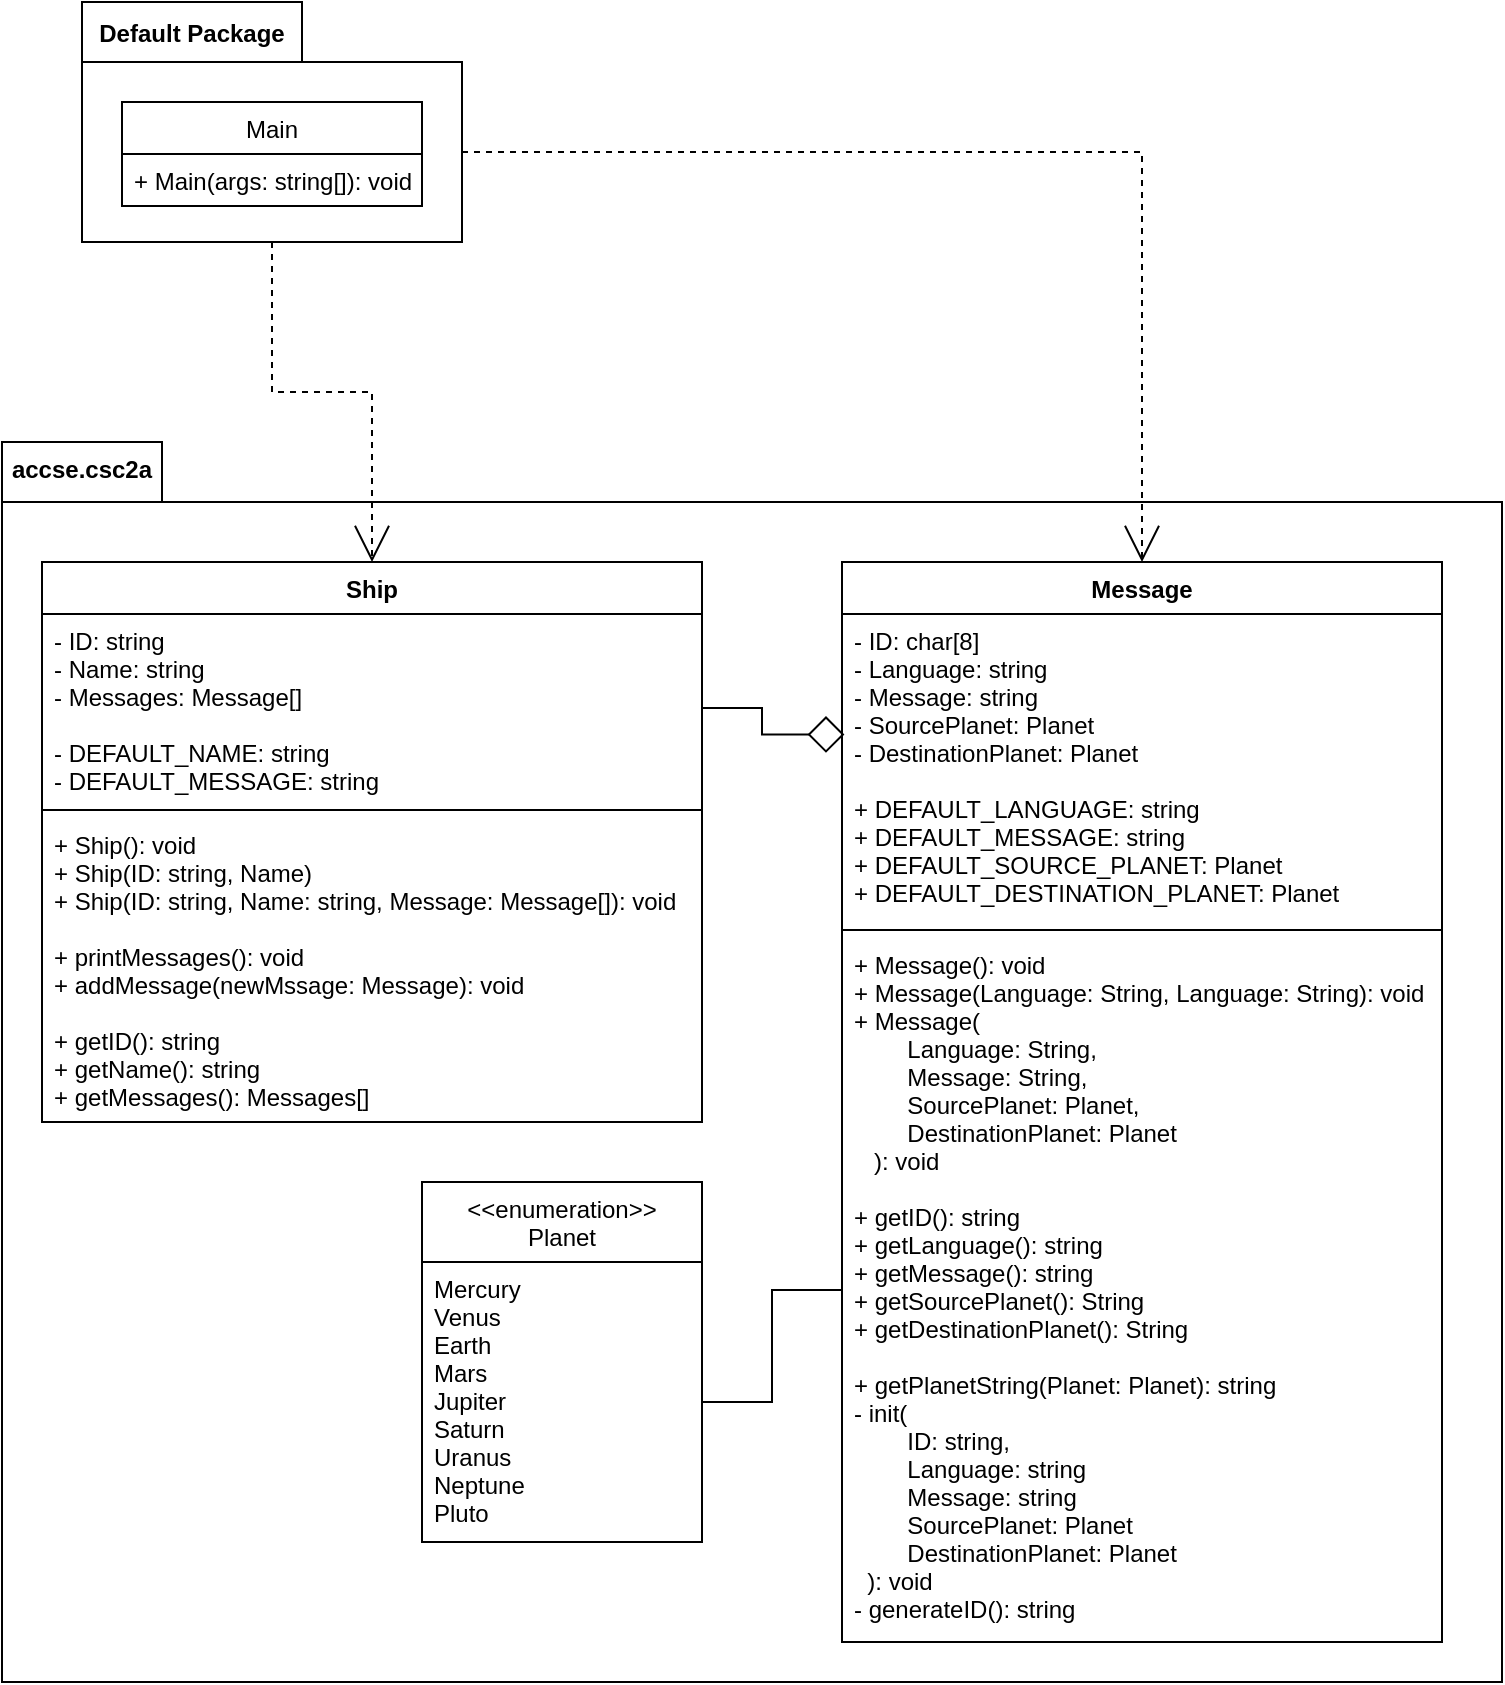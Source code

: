 <mxfile version="17.2.4" type="device"><diagram id="I7ln8QFvQoFqywVXTDl-" name="Page-1"><mxGraphModel dx="1221" dy="754" grid="1" gridSize="10" guides="1" tooltips="1" connect="1" arrows="1" fold="1" page="1" pageScale="1" pageWidth="850" pageHeight="1100" math="0" shadow="0"><root><mxCell id="0"/><mxCell id="1" parent="0"/><mxCell id="g2fUfpvkOD9KhjDh-sg5-14" value="" style="shape=folder;fontStyle=1;spacingTop=10;tabWidth=80;tabHeight=30;tabPosition=left;html=1;" parent="1" vertex="1"><mxGeometry x="50" y="400" width="750" height="620" as="geometry"/></mxCell><mxCell id="g2fUfpvkOD9KhjDh-sg5-1" value="Ship" style="swimlane;fontStyle=1;align=center;verticalAlign=top;childLayout=stackLayout;horizontal=1;startSize=26;horizontalStack=0;resizeParent=1;resizeParentMax=0;resizeLast=0;collapsible=1;marginBottom=0;" parent="1" vertex="1"><mxGeometry x="70" y="460" width="330" height="280" as="geometry"/></mxCell><mxCell id="g2fUfpvkOD9KhjDh-sg5-2" value="- ID: string&#10;- Name: string&#10;- Messages: Message[]&#10;&#10;- DEFAULT_NAME: string&#10;- DEFAULT_MESSAGE: string" style="text;strokeColor=none;fillColor=none;align=left;verticalAlign=top;spacingLeft=4;spacingRight=4;overflow=hidden;rotatable=0;points=[[0,0.5],[1,0.5]];portConstraint=eastwest;" parent="g2fUfpvkOD9KhjDh-sg5-1" vertex="1"><mxGeometry y="26" width="330" height="94" as="geometry"/></mxCell><mxCell id="g2fUfpvkOD9KhjDh-sg5-3" value="" style="line;strokeWidth=1;fillColor=none;align=left;verticalAlign=middle;spacingTop=-1;spacingLeft=3;spacingRight=3;rotatable=0;labelPosition=right;points=[];portConstraint=eastwest;" parent="g2fUfpvkOD9KhjDh-sg5-1" vertex="1"><mxGeometry y="120" width="330" height="8" as="geometry"/></mxCell><mxCell id="g2fUfpvkOD9KhjDh-sg5-4" value="+ Ship(): void&#10;+ Ship(ID: string, Name)&#10;+ Ship(ID: string, Name: string, Message: Message[]): void&#10;&#10;+ printMessages(): void&#10;+ addMessage(newMssage: Message): void&#10;&#10;+ getID(): string&#10;+ getName(): string&#10;+ getMessages(): Messages[]" style="text;strokeColor=none;fillColor=none;align=left;verticalAlign=top;spacingLeft=4;spacingRight=4;overflow=hidden;rotatable=0;points=[[0,0.5],[1,0.5]];portConstraint=eastwest;" parent="g2fUfpvkOD9KhjDh-sg5-1" vertex="1"><mxGeometry y="128" width="330" height="152" as="geometry"/></mxCell><mxCell id="g2fUfpvkOD9KhjDh-sg5-15" value="accse.csc2a" style="text;align=center;fontStyle=1;verticalAlign=middle;spacingLeft=3;spacingRight=3;strokeColor=none;rotatable=0;points=[[0,0.5],[1,0.5]];portConstraint=eastwest;" parent="1" vertex="1"><mxGeometry x="50" y="400" width="80" height="26" as="geometry"/></mxCell><mxCell id="g2fUfpvkOD9KhjDh-sg5-21" value="Message" style="swimlane;fontStyle=1;align=center;verticalAlign=top;childLayout=stackLayout;horizontal=1;startSize=26;horizontalStack=0;resizeParent=1;resizeParentMax=0;resizeLast=0;collapsible=1;marginBottom=0;" parent="1" vertex="1"><mxGeometry x="470" y="460" width="300" height="540" as="geometry"/></mxCell><mxCell id="g2fUfpvkOD9KhjDh-sg5-22" value="- ID: char[8]&#10;- Language: string&#10;- Message: string&#10;- SourcePlanet: Planet&#10;- DestinationPlanet: Planet&#10; &#10;+ DEFAULT_LANGUAGE: string&#10;+ DEFAULT_MESSAGE: string&#10;+ DEFAULT_SOURCE_PLANET: Planet&#10;+ DEFAULT_DESTINATION_PLANET: Planet" style="text;strokeColor=none;fillColor=none;align=left;verticalAlign=top;spacingLeft=4;spacingRight=4;overflow=hidden;rotatable=0;points=[[0,0.5],[1,0.5]];portConstraint=eastwest;" parent="g2fUfpvkOD9KhjDh-sg5-21" vertex="1"><mxGeometry y="26" width="300" height="154" as="geometry"/></mxCell><mxCell id="g2fUfpvkOD9KhjDh-sg5-23" value="" style="line;strokeWidth=1;fillColor=none;align=left;verticalAlign=middle;spacingTop=-1;spacingLeft=3;spacingRight=3;rotatable=0;labelPosition=right;points=[];portConstraint=eastwest;" parent="g2fUfpvkOD9KhjDh-sg5-21" vertex="1"><mxGeometry y="180" width="300" height="8" as="geometry"/></mxCell><mxCell id="g2fUfpvkOD9KhjDh-sg5-24" value="+ Message(): void&#10;+ Message(Language: String, Language: String): void&#10;+ Message(&#10;        Language: String, &#10;        Message: String,&#10;        SourcePlanet: Planet,&#10;        DestinationPlanet: Planet&#10;   ): void&#10;&#10;+ getID(): string&#10;+ getLanguage(): string&#10;+ getMessage(): string&#10;+ getSourcePlanet(): String&#10;+ getDestinationPlanet(): String&#10;&#10;+ getPlanetString(Planet: Planet): string&#10;- init(&#10;        ID: string,&#10;        Language: string&#10;        Message: string&#10;        SourcePlanet: Planet&#10;        DestinationPlanet: Planet&#10;  ): void&#10;- generateID(): string&#10;&#10;" style="text;strokeColor=none;fillColor=none;align=left;verticalAlign=top;spacingLeft=4;spacingRight=4;overflow=hidden;rotatable=0;points=[[0,0.5],[1,0.5]];portConstraint=eastwest;" parent="g2fUfpvkOD9KhjDh-sg5-21" vertex="1"><mxGeometry y="188" width="300" height="352" as="geometry"/></mxCell><mxCell id="g2fUfpvkOD9KhjDh-sg5-25" value="&lt;&lt;enumeration&gt;&gt;&#10;Planet" style="swimlane;fontStyle=0;childLayout=stackLayout;horizontal=1;startSize=40;fillColor=none;horizontalStack=0;resizeParent=1;resizeParentMax=0;resizeLast=0;collapsible=1;marginBottom=0;" parent="1" vertex="1"><mxGeometry x="260" y="770" width="140" height="180" as="geometry"/></mxCell><mxCell id="g2fUfpvkOD9KhjDh-sg5-26" value="Mercury&#10;Venus&#10;Earth&#10;Mars&#10;Jupiter&#10;Saturn&#10;Uranus&#10;Neptune&#10;Pluto" style="text;strokeColor=none;fillColor=none;align=left;verticalAlign=top;spacingLeft=4;spacingRight=4;overflow=hidden;rotatable=0;points=[[0,0.5],[1,0.5]];portConstraint=eastwest;" parent="g2fUfpvkOD9KhjDh-sg5-25" vertex="1"><mxGeometry y="40" width="140" height="140" as="geometry"/></mxCell><mxCell id="g2fUfpvkOD9KhjDh-sg5-31" style="edgeStyle=orthogonalEdgeStyle;rounded=0;orthogonalLoop=1;jettySize=auto;html=1;exitX=1;exitY=0.5;exitDx=0;exitDy=0;entryX=0.004;entryY=0.391;entryDx=0;entryDy=0;entryPerimeter=0;endArrow=diamond;endFill=0;endSize=16;" parent="1" source="g2fUfpvkOD9KhjDh-sg5-2" target="g2fUfpvkOD9KhjDh-sg5-22" edge="1"><mxGeometry relative="1" as="geometry"/></mxCell><mxCell id="g2fUfpvkOD9KhjDh-sg5-45" style="edgeStyle=orthogonalEdgeStyle;rounded=0;orthogonalLoop=1;jettySize=auto;html=1;exitX=0.5;exitY=1;exitDx=0;exitDy=0;exitPerimeter=0;entryX=0.5;entryY=0;entryDx=0;entryDy=0;endArrow=open;endFill=0;endSize=16;strokeWidth=1;dashed=1;" parent="1" source="g2fUfpvkOD9KhjDh-sg5-37" target="g2fUfpvkOD9KhjDh-sg5-1" edge="1"><mxGeometry relative="1" as="geometry"/></mxCell><mxCell id="g2fUfpvkOD9KhjDh-sg5-46" style="edgeStyle=orthogonalEdgeStyle;rounded=0;orthogonalLoop=1;jettySize=auto;html=1;exitX=0;exitY=0;exitDx=190;exitDy=75;exitPerimeter=0;entryX=0.5;entryY=0;entryDx=0;entryDy=0;endArrow=open;endFill=0;endSize=16;strokeWidth=1;dashed=1;" parent="1" source="g2fUfpvkOD9KhjDh-sg5-37" target="g2fUfpvkOD9KhjDh-sg5-21" edge="1"><mxGeometry relative="1" as="geometry"/></mxCell><mxCell id="g2fUfpvkOD9KhjDh-sg5-37" value="" style="shape=folder;fontStyle=1;spacingTop=10;tabWidth=110;tabHeight=30;tabPosition=left;html=1;" parent="1" vertex="1"><mxGeometry x="90" y="180" width="190" height="120" as="geometry"/></mxCell><mxCell id="g2fUfpvkOD9KhjDh-sg5-38" value="Default Package" style="text;align=center;fontStyle=1;verticalAlign=middle;spacingLeft=3;spacingRight=3;strokeColor=none;rotatable=0;points=[[0,0.5],[1,0.5]];portConstraint=eastwest;" parent="1" vertex="1"><mxGeometry x="90" y="180" width="110" height="30" as="geometry"/></mxCell><mxCell id="g2fUfpvkOD9KhjDh-sg5-40" style="edgeStyle=orthogonalEdgeStyle;rounded=0;orthogonalLoop=1;jettySize=auto;html=1;exitX=1;exitY=0.5;exitDx=0;exitDy=0;endArrow=none;endFill=0;endSize=16;strokeWidth=1;" parent="1" source="g2fUfpvkOD9KhjDh-sg5-26" target="g2fUfpvkOD9KhjDh-sg5-24" edge="1"><mxGeometry relative="1" as="geometry"/></mxCell><mxCell id="g2fUfpvkOD9KhjDh-sg5-41" value="Main" style="swimlane;fontStyle=0;childLayout=stackLayout;horizontal=1;startSize=26;fillColor=none;horizontalStack=0;resizeParent=1;resizeParentMax=0;resizeLast=0;collapsible=1;marginBottom=0;" parent="1" vertex="1"><mxGeometry x="110" y="230" width="150" height="52" as="geometry"/></mxCell><mxCell id="g2fUfpvkOD9KhjDh-sg5-42" value="+ Main(args: string[]): void" style="text;strokeColor=none;fillColor=none;align=left;verticalAlign=top;spacingLeft=4;spacingRight=4;overflow=hidden;rotatable=0;points=[[0,0.5],[1,0.5]];portConstraint=eastwest;" parent="g2fUfpvkOD9KhjDh-sg5-41" vertex="1"><mxGeometry y="26" width="150" height="26" as="geometry"/></mxCell></root></mxGraphModel></diagram></mxfile>
